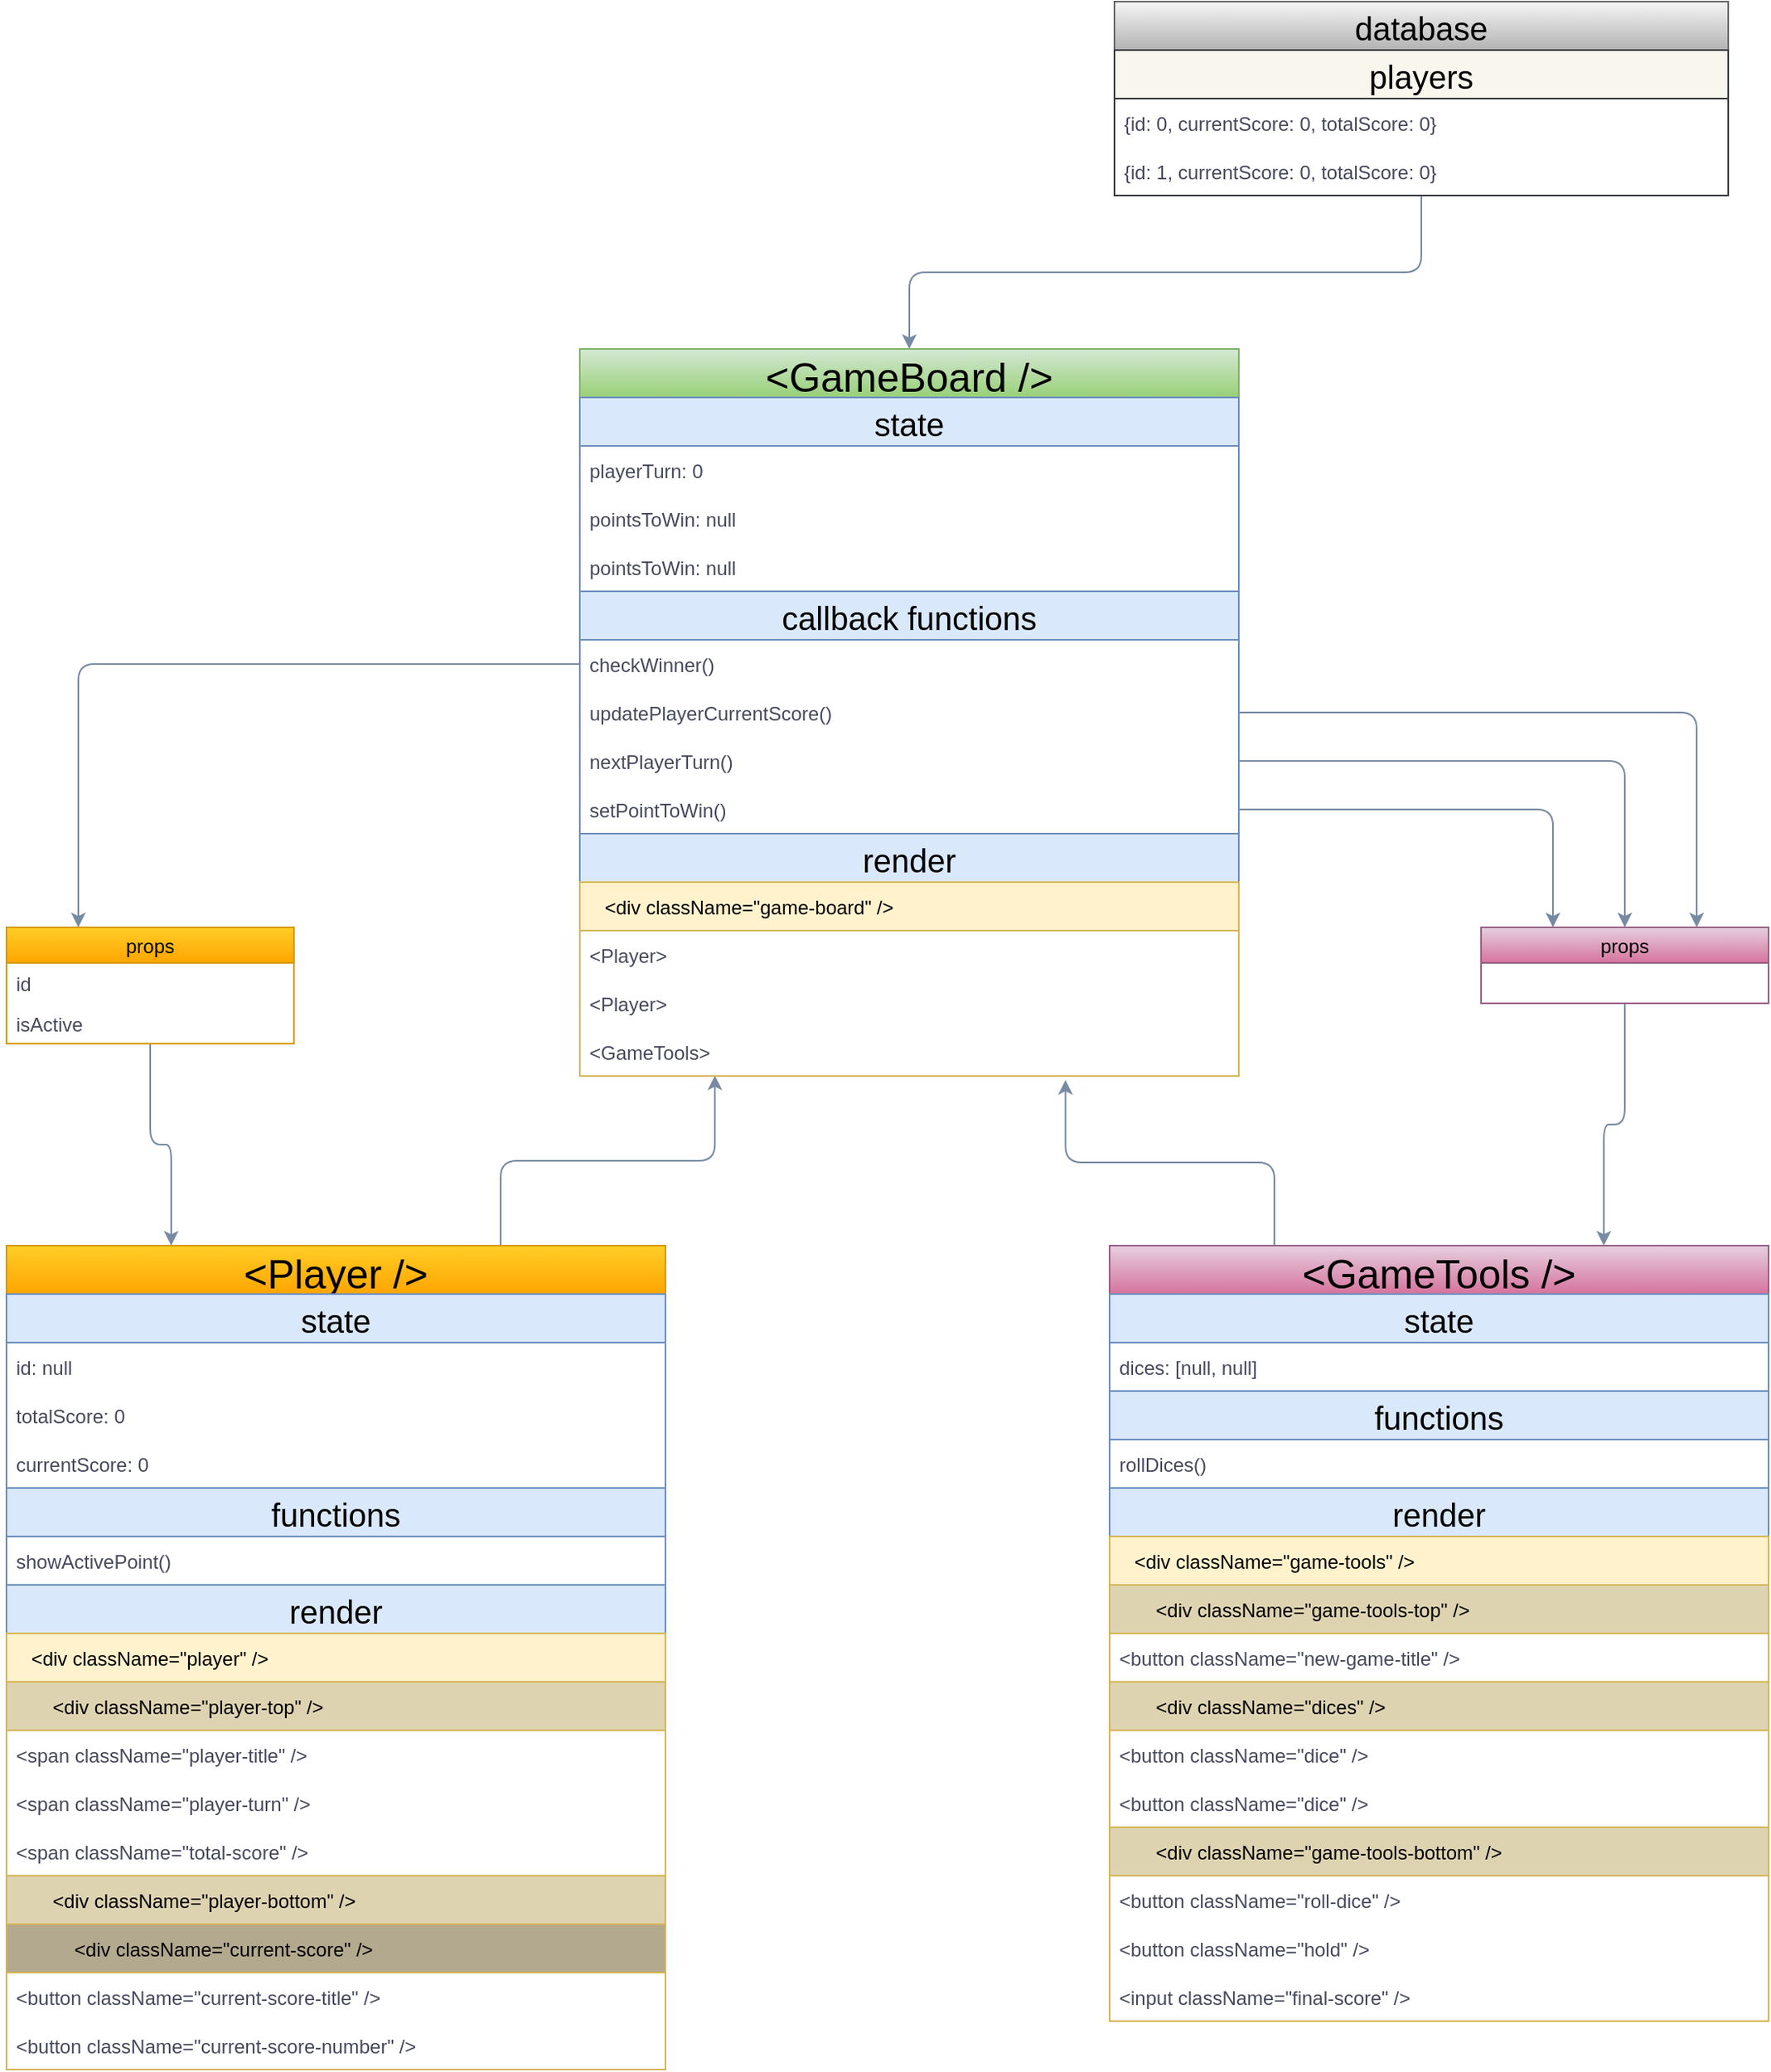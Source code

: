 <mxfile version="15.9.6" type="github">
  <diagram id="LLFjFS0imtfJhxgkr9Xb" name="Page-1">
    <mxGraphModel dx="3631" dy="2726" grid="0" gridSize="10" guides="1" tooltips="1" connect="1" arrows="1" fold="1" page="0" pageScale="1" pageWidth="850" pageHeight="1100" math="0" shadow="0">
      <root>
        <mxCell id="0" />
        <mxCell id="1" parent="0" />
        <mxCell id="cvQm_BtGMacaFVqX-ueh-114" style="edgeStyle=elbowEdgeStyle;rounded=1;sketch=0;orthogonalLoop=1;jettySize=auto;elbow=vertical;html=1;shadow=0;fontSize=12;fontColor=#46495D;strokeColor=#788AA3;exitX=0.25;exitY=0;exitDx=0;exitDy=0;entryX=0.737;entryY=1.083;entryDx=0;entryDy=0;entryPerimeter=0;" edge="1" parent="1" source="cvQm_BtGMacaFVqX-ueh-360" target="cvQm_BtGMacaFVqX-ueh-318">
          <mxGeometry relative="1" as="geometry">
            <mxPoint x="-581.5" y="-734.0" as="sourcePoint" />
            <mxPoint x="-733.5" y="-887" as="targetPoint" />
          </mxGeometry>
        </mxCell>
        <mxCell id="cvQm_BtGMacaFVqX-ueh-125" style="edgeStyle=orthogonalEdgeStyle;rounded=1;sketch=0;orthogonalLoop=1;jettySize=auto;html=1;entryX=0.75;entryY=0;entryDx=0;entryDy=0;shadow=0;fontSize=12;fontColor=#46495D;elbow=vertical;strokeColor=#788AA3;exitX=0.5;exitY=1;exitDx=0;exitDy=0;" edge="1" parent="1" source="cvQm_BtGMacaFVqX-ueh-249" target="cvQm_BtGMacaFVqX-ueh-360">
          <mxGeometry relative="1" as="geometry">
            <mxPoint x="-408.478" y="-835.0" as="sourcePoint" />
            <mxPoint x="-280.5" y="-734.0" as="targetPoint" />
          </mxGeometry>
        </mxCell>
        <mxCell id="cvQm_BtGMacaFVqX-ueh-321" style="edgeStyle=orthogonalEdgeStyle;curved=0;rounded=1;sketch=0;orthogonalLoop=1;jettySize=auto;html=1;entryX=0.205;entryY=0.99;entryDx=0;entryDy=0;entryPerimeter=0;fontSize=25;fontColor=#46495D;strokeColor=#788AA3;fillColor=#B2C9AB;exitX=0.75;exitY=0;exitDx=0;exitDy=0;" edge="1" parent="1" source="cvQm_BtGMacaFVqX-ueh-323" target="cvQm_BtGMacaFVqX-ueh-318">
          <mxGeometry relative="1" as="geometry">
            <mxPoint x="-1376" y="-742" as="sourcePoint" />
          </mxGeometry>
        </mxCell>
        <mxCell id="cvQm_BtGMacaFVqX-ueh-249" value="props" style="swimlane;fontStyle=0;childLayout=stackLayout;horizontal=1;startSize=22;horizontalStack=0;resizeParent=1;resizeParentMax=0;resizeLast=0;collapsible=1;marginBottom=0;rounded=0;shadow=0;glass=0;sketch=0;strokeColor=#996185;fillColor=#e6d0de;direction=east;gradientColor=#d5739d;" vertex="1" parent="1">
          <mxGeometry x="-527" y="-942" width="178" height="47" as="geometry">
            <mxRectangle x="-370" y="-1080" width="46" height="22" as="alternateBounds" />
          </mxGeometry>
        </mxCell>
        <mxCell id="cvQm_BtGMacaFVqX-ueh-398" style="edgeStyle=orthogonalEdgeStyle;curved=0;rounded=1;sketch=0;orthogonalLoop=1;jettySize=auto;html=1;entryX=0.25;entryY=0;entryDx=0;entryDy=0;fontSize=25;fontColor=#46495D;strokeColor=#788AA3;fillColor=#B2C9AB;" edge="1" parent="1" source="cvQm_BtGMacaFVqX-ueh-261" target="cvQm_BtGMacaFVqX-ueh-323">
          <mxGeometry relative="1" as="geometry" />
        </mxCell>
        <mxCell id="cvQm_BtGMacaFVqX-ueh-261" value="props" style="swimlane;fontStyle=0;childLayout=stackLayout;horizontal=1;startSize=22;horizontalStack=0;resizeParent=1;resizeParentMax=0;resizeLast=0;collapsible=1;marginBottom=0;rounded=0;shadow=0;glass=0;sketch=0;strokeColor=#d79b00;fillColor=#ffcd28;direction=east;gradientColor=#ffa500;" vertex="1" parent="1">
          <mxGeometry x="-1440" y="-942" width="178" height="72" as="geometry">
            <mxRectangle x="-370" y="-1080" width="46" height="22" as="alternateBounds" />
          </mxGeometry>
        </mxCell>
        <mxCell id="cvQm_BtGMacaFVqX-ueh-264" value="id" style="text;strokeColor=none;fillColor=none;align=left;verticalAlign=middle;spacingLeft=4;spacingRight=4;overflow=hidden;points=[[0,0.5],[1,0.5]];portConstraint=eastwest;rotatable=0;rounded=0;shadow=1;glass=1;sketch=1;fontColor=#46495D;" vertex="1" parent="cvQm_BtGMacaFVqX-ueh-261">
          <mxGeometry y="22" width="178" height="25" as="geometry" />
        </mxCell>
        <mxCell id="cvQm_BtGMacaFVqX-ueh-440" value="isActive" style="text;strokeColor=none;fillColor=none;align=left;verticalAlign=middle;spacingLeft=4;spacingRight=4;overflow=hidden;points=[[0,0.5],[1,0.5]];portConstraint=eastwest;rotatable=0;rounded=0;shadow=1;glass=1;sketch=1;fontColor=#46495D;" vertex="1" parent="cvQm_BtGMacaFVqX-ueh-261">
          <mxGeometry y="47" width="178" height="25" as="geometry" />
        </mxCell>
        <mxCell id="cvQm_BtGMacaFVqX-ueh-300" value="&lt;GameBoard /&gt;" style="swimlane;fontStyle=0;childLayout=stackLayout;horizontal=1;startSize=30;horizontalStack=0;resizeParent=1;resizeParentMax=0;resizeLast=0;collapsible=1;marginBottom=0;rounded=0;shadow=0;glass=0;sketch=0;strokeColor=#82b366;fillColor=#d5e8d4;fontSize=25;gradientColor=#97d077;" vertex="1" parent="1">
          <mxGeometry x="-1085" y="-1300" width="408" height="450" as="geometry">
            <mxRectangle x="-1085" y="-1375" width="286" height="30" as="alternateBounds" />
          </mxGeometry>
        </mxCell>
        <mxCell id="cvQm_BtGMacaFVqX-ueh-285" value="state" style="swimlane;fontStyle=0;childLayout=stackLayout;horizontal=1;startSize=30;horizontalStack=0;resizeParent=1;resizeParentMax=0;resizeLast=0;collapsible=1;marginBottom=0;rounded=0;shadow=0;glass=0;sketch=0;strokeColor=#6c8ebf;fillColor=#dae8fc;fontSize=20;" vertex="1" parent="cvQm_BtGMacaFVqX-ueh-300">
          <mxGeometry y="30" width="408" height="120" as="geometry">
            <mxRectangle y="30" width="408" height="30" as="alternateBounds" />
          </mxGeometry>
        </mxCell>
        <mxCell id="cvQm_BtGMacaFVqX-ueh-286" value="playerTurn: 0" style="text;strokeColor=none;fillColor=none;align=left;verticalAlign=middle;spacingLeft=4;spacingRight=4;overflow=hidden;points=[[0,0.5],[1,0.5]];portConstraint=eastwest;rotatable=0;rounded=0;shadow=0;glass=0;sketch=0;fontColor=#46495D;" vertex="1" parent="cvQm_BtGMacaFVqX-ueh-285">
          <mxGeometry y="30" width="408" height="30" as="geometry" />
        </mxCell>
        <mxCell id="cvQm_BtGMacaFVqX-ueh-289" value="pointsToWin: null" style="text;strokeColor=none;fillColor=none;align=left;verticalAlign=middle;spacingLeft=4;spacingRight=4;overflow=hidden;points=[[0,0.5],[1,0.5]];portConstraint=eastwest;rotatable=0;rounded=0;shadow=0;glass=0;sketch=0;fontColor=#46495D;" vertex="1" parent="cvQm_BtGMacaFVqX-ueh-285">
          <mxGeometry y="60" width="408" height="30" as="geometry" />
        </mxCell>
        <mxCell id="cvQm_BtGMacaFVqX-ueh-441" value="pointsToWin: null" style="text;strokeColor=none;fillColor=none;align=left;verticalAlign=middle;spacingLeft=4;spacingRight=4;overflow=hidden;points=[[0,0.5],[1,0.5]];portConstraint=eastwest;rotatable=0;rounded=0;shadow=0;glass=0;sketch=0;fontColor=#46495D;" vertex="1" parent="cvQm_BtGMacaFVqX-ueh-285">
          <mxGeometry y="90" width="408" height="30" as="geometry" />
        </mxCell>
        <mxCell id="cvQm_BtGMacaFVqX-ueh-305" value="callback functions" style="swimlane;fontStyle=0;childLayout=stackLayout;horizontal=1;startSize=30;horizontalStack=0;resizeParent=1;resizeParentMax=0;resizeLast=0;collapsible=1;marginBottom=0;rounded=0;shadow=0;glass=0;sketch=0;strokeColor=#6c8ebf;fillColor=#dae8fc;fontSize=20;" vertex="1" parent="cvQm_BtGMacaFVqX-ueh-300">
          <mxGeometry y="150" width="408" height="150" as="geometry">
            <mxRectangle y="180" width="408" height="30" as="alternateBounds" />
          </mxGeometry>
        </mxCell>
        <mxCell id="cvQm_BtGMacaFVqX-ueh-306" value="checkWinner()" style="text;strokeColor=none;fillColor=none;align=left;verticalAlign=middle;spacingLeft=4;spacingRight=4;overflow=hidden;points=[[0,0.5],[1,0.5]];portConstraint=eastwest;rotatable=0;rounded=0;shadow=0;glass=0;sketch=0;fontColor=#46495D;" vertex="1" parent="cvQm_BtGMacaFVqX-ueh-305">
          <mxGeometry y="30" width="408" height="30" as="geometry" />
        </mxCell>
        <mxCell id="cvQm_BtGMacaFVqX-ueh-307" value="updatePlayerCurrentScore()" style="text;strokeColor=none;fillColor=none;align=left;verticalAlign=middle;spacingLeft=4;spacingRight=4;overflow=hidden;points=[[0,0.5],[1,0.5]];portConstraint=eastwest;rotatable=0;rounded=0;shadow=0;glass=0;sketch=0;fontColor=#46495D;" vertex="1" parent="cvQm_BtGMacaFVqX-ueh-305">
          <mxGeometry y="60" width="408" height="30" as="geometry" />
        </mxCell>
        <mxCell id="cvQm_BtGMacaFVqX-ueh-308" value="nextPlayerTurn()" style="text;strokeColor=none;fillColor=none;align=left;verticalAlign=middle;spacingLeft=4;spacingRight=4;overflow=hidden;points=[[0,0.5],[1,0.5]];portConstraint=eastwest;rotatable=0;rounded=0;shadow=0;glass=0;sketch=0;fontColor=#46495D;" vertex="1" parent="cvQm_BtGMacaFVqX-ueh-305">
          <mxGeometry y="90" width="408" height="30" as="geometry" />
        </mxCell>
        <mxCell id="cvQm_BtGMacaFVqX-ueh-309" value="setPointToWin()" style="text;strokeColor=none;fillColor=none;align=left;verticalAlign=middle;spacingLeft=4;spacingRight=4;overflow=hidden;points=[[0,0.5],[1,0.5]];portConstraint=eastwest;rotatable=0;rounded=0;shadow=0;glass=0;sketch=0;fontColor=#46495D;" vertex="1" parent="cvQm_BtGMacaFVqX-ueh-305">
          <mxGeometry y="120" width="408" height="30" as="geometry" />
        </mxCell>
        <mxCell id="cvQm_BtGMacaFVqX-ueh-315" value="render" style="swimlane;fontStyle=0;childLayout=stackLayout;horizontal=1;startSize=30;horizontalStack=0;resizeParent=1;resizeParentMax=0;resizeLast=0;collapsible=1;marginBottom=0;rounded=0;shadow=0;glass=0;sketch=0;strokeColor=#6c8ebf;fillColor=#dae8fc;fontSize=20;" vertex="1" parent="cvQm_BtGMacaFVqX-ueh-300">
          <mxGeometry y="300" width="408" height="150" as="geometry">
            <mxRectangle y="330" width="408" height="30" as="alternateBounds" />
          </mxGeometry>
        </mxCell>
        <mxCell id="cvQm_BtGMacaFVqX-ueh-310" value="    &lt;div className=&quot;game-board&quot; /&gt;" style="swimlane;fontStyle=0;childLayout=stackLayout;horizontal=1;startSize=30;horizontalStack=0;resizeParent=1;resizeParentMax=0;resizeLast=0;collapsible=1;marginBottom=0;rounded=0;shadow=0;glass=0;sketch=0;strokeColor=#d6b656;fillColor=#fff2cc;fontSize=12;align=left;" vertex="1" parent="cvQm_BtGMacaFVqX-ueh-315">
          <mxGeometry y="30" width="408" height="120" as="geometry">
            <mxRectangle y="30" width="408" height="30" as="alternateBounds" />
          </mxGeometry>
        </mxCell>
        <mxCell id="cvQm_BtGMacaFVqX-ueh-316" value="&lt;Player&gt;" style="text;strokeColor=none;fillColor=none;align=left;verticalAlign=middle;spacingLeft=4;spacingRight=4;overflow=hidden;points=[[0,0.5],[1,0.5]];portConstraint=eastwest;rotatable=0;rounded=0;shadow=0;glass=0;sketch=0;fontColor=#46495D;" vertex="1" parent="cvQm_BtGMacaFVqX-ueh-310">
          <mxGeometry y="30" width="408" height="30" as="geometry" />
        </mxCell>
        <mxCell id="cvQm_BtGMacaFVqX-ueh-317" value="&lt;Player&gt;" style="text;strokeColor=none;fillColor=none;align=left;verticalAlign=middle;spacingLeft=4;spacingRight=4;overflow=hidden;points=[[0,0.5],[1,0.5]];portConstraint=eastwest;rotatable=0;rounded=0;shadow=0;glass=0;sketch=0;fontColor=#46495D;" vertex="1" parent="cvQm_BtGMacaFVqX-ueh-310">
          <mxGeometry y="60" width="408" height="30" as="geometry" />
        </mxCell>
        <mxCell id="cvQm_BtGMacaFVqX-ueh-318" value="&lt;GameTools&gt;" style="text;strokeColor=none;fillColor=none;align=left;verticalAlign=middle;spacingLeft=4;spacingRight=4;overflow=hidden;points=[[0,0.5],[1,0.5]];portConstraint=eastwest;rotatable=0;rounded=0;shadow=0;glass=0;sketch=0;fontColor=#46495D;" vertex="1" parent="cvQm_BtGMacaFVqX-ueh-310">
          <mxGeometry y="90" width="408" height="30" as="geometry" />
        </mxCell>
        <mxCell id="cvQm_BtGMacaFVqX-ueh-323" value="&lt;Player /&gt;" style="swimlane;fontStyle=0;childLayout=stackLayout;horizontal=1;startSize=30;horizontalStack=0;resizeParent=1;resizeParentMax=0;resizeLast=0;collapsible=1;marginBottom=0;rounded=0;shadow=0;glass=0;sketch=0;strokeColor=#d79b00;fillColor=#ffcd28;fontSize=25;gradientColor=#ffa500;" vertex="1" parent="1">
          <mxGeometry x="-1440" y="-745" width="408" height="510" as="geometry">
            <mxRectangle x="-1085" y="-1375" width="286" height="30" as="alternateBounds" />
          </mxGeometry>
        </mxCell>
        <mxCell id="cvQm_BtGMacaFVqX-ueh-324" value="state" style="swimlane;fontStyle=0;childLayout=stackLayout;horizontal=1;startSize=30;horizontalStack=0;resizeParent=1;resizeParentMax=0;resizeLast=0;collapsible=1;marginBottom=0;rounded=0;shadow=0;glass=0;sketch=0;strokeColor=#6c8ebf;fillColor=#dae8fc;fontSize=20;" vertex="1" parent="cvQm_BtGMacaFVqX-ueh-323">
          <mxGeometry y="30" width="408" height="120" as="geometry">
            <mxRectangle y="30" width="408" height="30" as="alternateBounds" />
          </mxGeometry>
        </mxCell>
        <mxCell id="cvQm_BtGMacaFVqX-ueh-399" value="id: null" style="text;strokeColor=none;fillColor=none;align=left;verticalAlign=middle;spacingLeft=4;spacingRight=4;overflow=hidden;points=[[0,0.5],[1,0.5]];portConstraint=eastwest;rotatable=0;rounded=0;shadow=0;glass=0;sketch=0;fontColor=#46495D;" vertex="1" parent="cvQm_BtGMacaFVqX-ueh-324">
          <mxGeometry y="30" width="408" height="30" as="geometry" />
        </mxCell>
        <mxCell id="cvQm_BtGMacaFVqX-ueh-326" value="totalScore: 0" style="text;strokeColor=none;fillColor=none;align=left;verticalAlign=middle;spacingLeft=4;spacingRight=4;overflow=hidden;points=[[0,0.5],[1,0.5]];portConstraint=eastwest;rotatable=0;rounded=0;shadow=0;glass=0;sketch=0;fontColor=#46495D;" vertex="1" parent="cvQm_BtGMacaFVqX-ueh-324">
          <mxGeometry y="60" width="408" height="30" as="geometry" />
        </mxCell>
        <mxCell id="cvQm_BtGMacaFVqX-ueh-327" value="currentScore: 0" style="text;strokeColor=none;fillColor=none;align=left;verticalAlign=middle;spacingLeft=4;spacingRight=4;overflow=hidden;points=[[0,0.5],[1,0.5]];portConstraint=eastwest;rotatable=0;rounded=0;shadow=0;glass=0;sketch=0;fontColor=#46495D;" vertex="1" parent="cvQm_BtGMacaFVqX-ueh-324">
          <mxGeometry y="90" width="408" height="30" as="geometry" />
        </mxCell>
        <mxCell id="cvQm_BtGMacaFVqX-ueh-400" value="functions" style="swimlane;fontStyle=0;childLayout=stackLayout;horizontal=1;startSize=30;horizontalStack=0;resizeParent=1;resizeParentMax=0;resizeLast=0;collapsible=1;marginBottom=0;rounded=0;shadow=0;glass=0;sketch=0;strokeColor=#6c8ebf;fillColor=#dae8fc;fontSize=20;" vertex="1" parent="cvQm_BtGMacaFVqX-ueh-323">
          <mxGeometry y="150" width="408" height="60" as="geometry">
            <mxRectangle y="150" width="408" height="30" as="alternateBounds" />
          </mxGeometry>
        </mxCell>
        <mxCell id="cvQm_BtGMacaFVqX-ueh-401" value="showActivePoint()" style="text;strokeColor=none;fillColor=none;align=left;verticalAlign=middle;spacingLeft=4;spacingRight=4;overflow=hidden;points=[[0,0.5],[1,0.5]];portConstraint=eastwest;rotatable=0;rounded=0;shadow=0;glass=0;sketch=0;fontColor=#46495D;" vertex="1" parent="cvQm_BtGMacaFVqX-ueh-400">
          <mxGeometry y="30" width="408" height="30" as="geometry" />
        </mxCell>
        <mxCell id="cvQm_BtGMacaFVqX-ueh-333" value="render" style="swimlane;fontStyle=0;childLayout=stackLayout;horizontal=1;startSize=30;horizontalStack=0;resizeParent=1;resizeParentMax=0;resizeLast=0;collapsible=1;marginBottom=0;rounded=0;shadow=0;glass=0;sketch=0;strokeColor=#6c8ebf;fillColor=#dae8fc;fontSize=20;" vertex="1" parent="cvQm_BtGMacaFVqX-ueh-323">
          <mxGeometry y="210" width="408" height="300" as="geometry">
            <mxRectangle y="210" width="408" height="30" as="alternateBounds" />
          </mxGeometry>
        </mxCell>
        <mxCell id="cvQm_BtGMacaFVqX-ueh-334" value="    &lt;div className=&quot;player&quot; /&gt;" style="swimlane;fontStyle=0;childLayout=stackLayout;horizontal=1;startSize=30;horizontalStack=0;resizeParent=1;resizeParentMax=0;resizeLast=0;collapsible=1;marginBottom=0;rounded=0;shadow=0;glass=0;sketch=0;strokeColor=#d6b656;fillColor=#fff2cc;fontSize=12;align=left;" vertex="1" parent="cvQm_BtGMacaFVqX-ueh-333">
          <mxGeometry y="30" width="408" height="270" as="geometry">
            <mxRectangle y="30" width="408" height="30" as="alternateBounds" />
          </mxGeometry>
        </mxCell>
        <mxCell id="cvQm_BtGMacaFVqX-ueh-344" value="        &lt;div className=&quot;player-top&quot; /&gt;" style="swimlane;fontStyle=0;childLayout=stackLayout;horizontal=1;startSize=30;horizontalStack=0;resizeParent=1;resizeParentMax=0;resizeLast=0;collapsible=1;marginBottom=0;rounded=0;shadow=0;glass=0;sketch=0;strokeColor=#d6b656;fillColor=#DED3B1;fontSize=12;align=left;" vertex="1" parent="cvQm_BtGMacaFVqX-ueh-334">
          <mxGeometry y="30" width="408" height="120" as="geometry">
            <mxRectangle y="30" width="408" height="30" as="alternateBounds" />
          </mxGeometry>
        </mxCell>
        <mxCell id="cvQm_BtGMacaFVqX-ueh-345" value="&lt;span className=&quot;player-title&quot; /&gt;" style="text;strokeColor=none;fillColor=none;align=left;verticalAlign=middle;spacingLeft=4;spacingRight=4;overflow=hidden;points=[[0,0.5],[1,0.5]];portConstraint=eastwest;rotatable=0;rounded=0;shadow=0;glass=0;sketch=0;fontColor=#46495D;" vertex="1" parent="cvQm_BtGMacaFVqX-ueh-344">
          <mxGeometry y="30" width="408" height="30" as="geometry" />
        </mxCell>
        <mxCell id="cvQm_BtGMacaFVqX-ueh-346" value="&lt;span className=&quot;player-turn&quot; /&gt;" style="text;strokeColor=none;fillColor=none;align=left;verticalAlign=middle;spacingLeft=4;spacingRight=4;overflow=hidden;points=[[0,0.5],[1,0.5]];portConstraint=eastwest;rotatable=0;rounded=0;shadow=0;glass=0;sketch=0;fontColor=#46495D;" vertex="1" parent="cvQm_BtGMacaFVqX-ueh-344">
          <mxGeometry y="60" width="408" height="30" as="geometry" />
        </mxCell>
        <mxCell id="cvQm_BtGMacaFVqX-ueh-347" value="&lt;span className=&quot;total-score&quot; /&gt;" style="text;strokeColor=none;fillColor=none;align=left;verticalAlign=middle;spacingLeft=4;spacingRight=4;overflow=hidden;points=[[0,0.5],[1,0.5]];portConstraint=eastwest;rotatable=0;rounded=0;shadow=0;glass=0;sketch=0;fontColor=#46495D;" vertex="1" parent="cvQm_BtGMacaFVqX-ueh-344">
          <mxGeometry y="90" width="408" height="30" as="geometry" />
        </mxCell>
        <mxCell id="cvQm_BtGMacaFVqX-ueh-352" value="        &lt;div className=&quot;player-bottom&quot; /&gt;" style="swimlane;fontStyle=0;childLayout=stackLayout;horizontal=1;startSize=30;horizontalStack=0;resizeParent=1;resizeParentMax=0;resizeLast=0;collapsible=1;marginBottom=0;rounded=0;shadow=0;glass=0;sketch=0;strokeColor=#d6b656;fillColor=#DED3B1;fontSize=12;align=left;" vertex="1" parent="cvQm_BtGMacaFVqX-ueh-334">
          <mxGeometry y="150" width="408" height="120" as="geometry">
            <mxRectangle y="30" width="408" height="30" as="alternateBounds" />
          </mxGeometry>
        </mxCell>
        <mxCell id="cvQm_BtGMacaFVqX-ueh-356" value="            &lt;div className=&quot;current-score&quot; /&gt;" style="swimlane;fontStyle=0;childLayout=stackLayout;horizontal=1;startSize=30;horizontalStack=0;resizeParent=1;resizeParentMax=0;resizeLast=0;collapsible=1;marginBottom=0;rounded=0;shadow=0;glass=0;sketch=0;strokeColor=#d6b656;fillColor=#B3A98E;fontSize=12;align=left;" vertex="1" parent="cvQm_BtGMacaFVqX-ueh-352">
          <mxGeometry y="30" width="408" height="90" as="geometry">
            <mxRectangle y="30" width="408" height="30" as="alternateBounds" />
          </mxGeometry>
        </mxCell>
        <mxCell id="cvQm_BtGMacaFVqX-ueh-357" value="&lt;button className=&quot;current-score-title&quot; /&gt;" style="text;strokeColor=none;fillColor=none;align=left;verticalAlign=middle;spacingLeft=4;spacingRight=4;overflow=hidden;points=[[0,0.5],[1,0.5]];portConstraint=eastwest;rotatable=0;rounded=0;shadow=0;glass=0;sketch=0;fontColor=#46495D;" vertex="1" parent="cvQm_BtGMacaFVqX-ueh-356">
          <mxGeometry y="30" width="408" height="30" as="geometry" />
        </mxCell>
        <mxCell id="cvQm_BtGMacaFVqX-ueh-358" value="&lt;button className=&quot;current-score-number&quot; /&gt;" style="text;strokeColor=none;fillColor=none;align=left;verticalAlign=middle;spacingLeft=4;spacingRight=4;overflow=hidden;points=[[0,0.5],[1,0.5]];portConstraint=eastwest;rotatable=0;rounded=0;shadow=0;glass=0;sketch=0;fontColor=#46495D;" vertex="1" parent="cvQm_BtGMacaFVqX-ueh-356">
          <mxGeometry y="60" width="408" height="30" as="geometry" />
        </mxCell>
        <mxCell id="cvQm_BtGMacaFVqX-ueh-360" value="&lt;GameTools /&gt;" style="swimlane;fontStyle=0;childLayout=stackLayout;horizontal=1;startSize=30;horizontalStack=0;resizeParent=1;resizeParentMax=0;resizeLast=0;collapsible=1;marginBottom=0;rounded=0;shadow=0;glass=0;sketch=0;strokeColor=#996185;fillColor=#e6d0de;fontSize=25;gradientColor=#d5739d;" vertex="1" parent="1">
          <mxGeometry x="-757" y="-745" width="408" height="480" as="geometry">
            <mxRectangle x="-1085" y="-1375" width="286" height="30" as="alternateBounds" />
          </mxGeometry>
        </mxCell>
        <mxCell id="cvQm_BtGMacaFVqX-ueh-361" value="state" style="swimlane;fontStyle=0;childLayout=stackLayout;horizontal=1;startSize=30;horizontalStack=0;resizeParent=1;resizeParentMax=0;resizeLast=0;collapsible=1;marginBottom=0;rounded=0;shadow=0;glass=0;sketch=0;strokeColor=#6c8ebf;fillColor=#dae8fc;fontSize=20;" vertex="1" parent="cvQm_BtGMacaFVqX-ueh-360">
          <mxGeometry y="30" width="408" height="60" as="geometry">
            <mxRectangle y="30" width="408" height="30" as="alternateBounds" />
          </mxGeometry>
        </mxCell>
        <mxCell id="cvQm_BtGMacaFVqX-ueh-362" value="dices: [null, null]" style="text;strokeColor=none;fillColor=none;align=left;verticalAlign=middle;spacingLeft=4;spacingRight=4;overflow=hidden;points=[[0,0.5],[1,0.5]];portConstraint=eastwest;rotatable=0;rounded=0;shadow=0;glass=0;sketch=0;fontColor=#46495D;" vertex="1" parent="cvQm_BtGMacaFVqX-ueh-361">
          <mxGeometry y="30" width="408" height="30" as="geometry" />
        </mxCell>
        <mxCell id="cvQm_BtGMacaFVqX-ueh-365" value="functions" style="swimlane;fontStyle=0;childLayout=stackLayout;horizontal=1;startSize=30;horizontalStack=0;resizeParent=1;resizeParentMax=0;resizeLast=0;collapsible=1;marginBottom=0;rounded=0;shadow=0;glass=0;sketch=0;strokeColor=#6c8ebf;fillColor=#dae8fc;fontSize=20;" vertex="1" parent="cvQm_BtGMacaFVqX-ueh-360">
          <mxGeometry y="90" width="408" height="60" as="geometry">
            <mxRectangle y="180" width="408" height="30" as="alternateBounds" />
          </mxGeometry>
        </mxCell>
        <mxCell id="cvQm_BtGMacaFVqX-ueh-366" value="rollDices()" style="text;strokeColor=none;fillColor=none;align=left;verticalAlign=middle;spacingLeft=4;spacingRight=4;overflow=hidden;points=[[0,0.5],[1,0.5]];portConstraint=eastwest;rotatable=0;rounded=0;shadow=0;glass=0;sketch=0;fontColor=#46495D;" vertex="1" parent="cvQm_BtGMacaFVqX-ueh-365">
          <mxGeometry y="30" width="408" height="30" as="geometry" />
        </mxCell>
        <mxCell id="cvQm_BtGMacaFVqX-ueh-370" value="render" style="swimlane;fontStyle=0;childLayout=stackLayout;horizontal=1;startSize=30;horizontalStack=0;resizeParent=1;resizeParentMax=0;resizeLast=0;collapsible=1;marginBottom=0;rounded=0;shadow=0;glass=0;sketch=0;strokeColor=#6c8ebf;fillColor=#dae8fc;fontSize=20;" vertex="1" parent="cvQm_BtGMacaFVqX-ueh-360">
          <mxGeometry y="150" width="408" height="330" as="geometry">
            <mxRectangle y="330" width="408" height="30" as="alternateBounds" />
          </mxGeometry>
        </mxCell>
        <mxCell id="cvQm_BtGMacaFVqX-ueh-371" value="    &lt;div className=&quot;game-tools&quot; /&gt;" style="swimlane;fontStyle=0;childLayout=stackLayout;horizontal=1;startSize=30;horizontalStack=0;resizeParent=1;resizeParentMax=0;resizeLast=0;collapsible=1;marginBottom=0;rounded=0;shadow=0;glass=0;sketch=0;strokeColor=#d6b656;fillColor=#fff2cc;fontSize=12;align=left;" vertex="1" parent="cvQm_BtGMacaFVqX-ueh-370">
          <mxGeometry y="30" width="408" height="300" as="geometry">
            <mxRectangle y="30" width="408" height="30" as="alternateBounds" />
          </mxGeometry>
        </mxCell>
        <mxCell id="cvQm_BtGMacaFVqX-ueh-389" value="        &lt;div className=&quot;game-tools-top&quot; /&gt;" style="swimlane;fontStyle=0;childLayout=stackLayout;horizontal=1;startSize=30;horizontalStack=0;resizeParent=1;resizeParentMax=0;resizeLast=0;collapsible=1;marginBottom=0;rounded=0;shadow=0;glass=0;sketch=0;strokeColor=#d6b656;fillColor=#DED3B1;fontSize=12;align=left;" vertex="1" parent="cvQm_BtGMacaFVqX-ueh-371">
          <mxGeometry y="30" width="408" height="60" as="geometry">
            <mxRectangle y="30" width="408" height="30" as="alternateBounds" />
          </mxGeometry>
        </mxCell>
        <mxCell id="cvQm_BtGMacaFVqX-ueh-390" value="&lt;button className=&quot;new-game-title&quot; /&gt;" style="text;strokeColor=none;fillColor=none;align=left;verticalAlign=middle;spacingLeft=4;spacingRight=4;overflow=hidden;points=[[0,0.5],[1,0.5]];portConstraint=eastwest;rotatable=0;rounded=0;shadow=0;glass=0;sketch=0;fontColor=#46495D;" vertex="1" parent="cvQm_BtGMacaFVqX-ueh-389">
          <mxGeometry y="30" width="408" height="30" as="geometry" />
        </mxCell>
        <mxCell id="cvQm_BtGMacaFVqX-ueh-372" value="        &lt;div className=&quot;dices&quot; /&gt;" style="swimlane;fontStyle=0;childLayout=stackLayout;horizontal=1;startSize=30;horizontalStack=0;resizeParent=1;resizeParentMax=0;resizeLast=0;collapsible=1;marginBottom=0;rounded=0;shadow=0;glass=0;sketch=0;strokeColor=#d6b656;fillColor=#DED3B1;fontSize=12;align=left;" vertex="1" parent="cvQm_BtGMacaFVqX-ueh-371">
          <mxGeometry y="90" width="408" height="90" as="geometry">
            <mxRectangle y="30" width="408" height="30" as="alternateBounds" />
          </mxGeometry>
        </mxCell>
        <mxCell id="cvQm_BtGMacaFVqX-ueh-373" value="&lt;button className=&quot;dice&quot; /&gt;" style="text;strokeColor=none;fillColor=none;align=left;verticalAlign=middle;spacingLeft=4;spacingRight=4;overflow=hidden;points=[[0,0.5],[1,0.5]];portConstraint=eastwest;rotatable=0;rounded=0;shadow=0;glass=0;sketch=0;fontColor=#46495D;" vertex="1" parent="cvQm_BtGMacaFVqX-ueh-372">
          <mxGeometry y="30" width="408" height="30" as="geometry" />
        </mxCell>
        <mxCell id="cvQm_BtGMacaFVqX-ueh-374" value="&lt;button className=&quot;dice&quot; /&gt;" style="text;strokeColor=none;fillColor=none;align=left;verticalAlign=middle;spacingLeft=4;spacingRight=4;overflow=hidden;points=[[0,0.5],[1,0.5]];portConstraint=eastwest;rotatable=0;rounded=0;shadow=0;glass=0;sketch=0;fontColor=#46495D;" vertex="1" parent="cvQm_BtGMacaFVqX-ueh-372">
          <mxGeometry y="60" width="408" height="30" as="geometry" />
        </mxCell>
        <mxCell id="cvQm_BtGMacaFVqX-ueh-376" value="        &lt;div className=&quot;game-tools-bottom&quot; /&gt;" style="swimlane;fontStyle=0;childLayout=stackLayout;horizontal=1;startSize=30;horizontalStack=0;resizeParent=1;resizeParentMax=0;resizeLast=0;collapsible=1;marginBottom=0;rounded=0;shadow=0;glass=0;sketch=0;strokeColor=#d6b656;fillColor=#DED3B1;fontSize=12;align=left;" vertex="1" parent="cvQm_BtGMacaFVqX-ueh-371">
          <mxGeometry y="180" width="408" height="120" as="geometry">
            <mxRectangle y="30" width="408" height="30" as="alternateBounds" />
          </mxGeometry>
        </mxCell>
        <mxCell id="cvQm_BtGMacaFVqX-ueh-396" value="&lt;button className=&quot;roll-dice&quot; /&gt;" style="text;strokeColor=none;fillColor=none;align=left;verticalAlign=middle;spacingLeft=4;spacingRight=4;overflow=hidden;points=[[0,0.5],[1,0.5]];portConstraint=eastwest;rotatable=0;rounded=0;shadow=0;glass=0;sketch=0;fontColor=#46495D;" vertex="1" parent="cvQm_BtGMacaFVqX-ueh-376">
          <mxGeometry y="30" width="408" height="30" as="geometry" />
        </mxCell>
        <mxCell id="cvQm_BtGMacaFVqX-ueh-397" value="&lt;button className=&quot;hold&quot; /&gt;" style="text;strokeColor=none;fillColor=none;align=left;verticalAlign=middle;spacingLeft=4;spacingRight=4;overflow=hidden;points=[[0,0.5],[1,0.5]];portConstraint=eastwest;rotatable=0;rounded=0;shadow=0;glass=0;sketch=0;fontColor=#46495D;" vertex="1" parent="cvQm_BtGMacaFVqX-ueh-376">
          <mxGeometry y="60" width="408" height="30" as="geometry" />
        </mxCell>
        <mxCell id="cvQm_BtGMacaFVqX-ueh-394" value="&lt;input className=&quot;final-score&quot; /&gt;" style="text;strokeColor=none;fillColor=none;align=left;verticalAlign=middle;spacingLeft=4;spacingRight=4;overflow=hidden;points=[[0,0.5],[1,0.5]];portConstraint=eastwest;rotatable=0;rounded=0;shadow=0;glass=0;sketch=0;fontColor=#46495D;" vertex="1" parent="cvQm_BtGMacaFVqX-ueh-376">
          <mxGeometry y="90" width="408" height="30" as="geometry" />
        </mxCell>
        <mxCell id="cvQm_BtGMacaFVqX-ueh-410" style="edgeStyle=orthogonalEdgeStyle;curved=0;rounded=1;sketch=0;orthogonalLoop=1;jettySize=auto;html=1;entryX=0.25;entryY=0;entryDx=0;entryDy=0;fontSize=25;fontColor=#46495D;strokeColor=#788AA3;fillColor=#B2C9AB;" edge="1" parent="1" source="cvQm_BtGMacaFVqX-ueh-306" target="cvQm_BtGMacaFVqX-ueh-261">
          <mxGeometry relative="1" as="geometry" />
        </mxCell>
        <mxCell id="cvQm_BtGMacaFVqX-ueh-411" style="edgeStyle=orthogonalEdgeStyle;curved=0;rounded=1;sketch=0;orthogonalLoop=1;jettySize=auto;html=1;entryX=0.75;entryY=0;entryDx=0;entryDy=0;fontSize=25;fontColor=#46495D;strokeColor=#788AA3;fillColor=#B2C9AB;" edge="1" parent="1" source="cvQm_BtGMacaFVqX-ueh-307" target="cvQm_BtGMacaFVqX-ueh-249">
          <mxGeometry relative="1" as="geometry" />
        </mxCell>
        <mxCell id="cvQm_BtGMacaFVqX-ueh-412" style="edgeStyle=orthogonalEdgeStyle;curved=0;rounded=1;sketch=0;orthogonalLoop=1;jettySize=auto;html=1;fontSize=25;fontColor=#46495D;strokeColor=#788AA3;fillColor=#B2C9AB;" edge="1" parent="1" source="cvQm_BtGMacaFVqX-ueh-308" target="cvQm_BtGMacaFVqX-ueh-249">
          <mxGeometry relative="1" as="geometry" />
        </mxCell>
        <mxCell id="cvQm_BtGMacaFVqX-ueh-413" style="edgeStyle=orthogonalEdgeStyle;curved=0;rounded=1;sketch=0;orthogonalLoop=1;jettySize=auto;html=1;entryX=0.25;entryY=0;entryDx=0;entryDy=0;fontSize=25;fontColor=#46495D;strokeColor=#788AA3;fillColor=#B2C9AB;" edge="1" parent="1" source="cvQm_BtGMacaFVqX-ueh-309" target="cvQm_BtGMacaFVqX-ueh-249">
          <mxGeometry relative="1" as="geometry" />
        </mxCell>
        <mxCell id="cvQm_BtGMacaFVqX-ueh-439" style="edgeStyle=orthogonalEdgeStyle;curved=0;rounded=1;sketch=0;orthogonalLoop=1;jettySize=auto;html=1;entryX=0.5;entryY=0;entryDx=0;entryDy=0;fontSize=25;fontColor=#46495D;strokeColor=#788AA3;fillColor=#B2C9AB;" edge="1" parent="1" source="cvQm_BtGMacaFVqX-ueh-429" target="cvQm_BtGMacaFVqX-ueh-300">
          <mxGeometry relative="1" as="geometry" />
        </mxCell>
        <mxCell id="cvQm_BtGMacaFVqX-ueh-429" value="database" style="swimlane;fontStyle=0;childLayout=stackLayout;horizontal=1;startSize=30;horizontalStack=0;resizeParent=1;resizeParentMax=0;resizeLast=0;collapsible=1;marginBottom=0;rounded=0;shadow=0;glass=0;sketch=0;strokeColor=#666666;fillColor=#f5f5f5;fontSize=20;gradientColor=#b3b3b3;" vertex="1" parent="1">
          <mxGeometry x="-754" y="-1515" width="380" height="120" as="geometry">
            <mxRectangle y="330" width="408" height="30" as="alternateBounds" />
          </mxGeometry>
        </mxCell>
        <mxCell id="cvQm_BtGMacaFVqX-ueh-444" value="players" style="swimlane;fontStyle=0;childLayout=stackLayout;horizontal=1;startSize=30;horizontalStack=0;resizeParent=1;resizeParentMax=0;resizeLast=0;collapsible=1;marginBottom=0;rounded=0;shadow=0;glass=0;sketch=0;strokeColor=#36393d;fillColor=#f9f7ed;fontSize=20;" vertex="1" parent="cvQm_BtGMacaFVqX-ueh-429">
          <mxGeometry y="30" width="380" height="90" as="geometry">
            <mxRectangle y="30" width="380" height="30" as="alternateBounds" />
          </mxGeometry>
        </mxCell>
        <mxCell id="cvQm_BtGMacaFVqX-ueh-445" value="{id: 0, currentScore: 0, totalScore: 0}" style="text;strokeColor=none;fillColor=none;align=left;verticalAlign=middle;spacingLeft=4;spacingRight=4;overflow=hidden;points=[[0,0.5],[1,0.5]];portConstraint=eastwest;rotatable=0;rounded=0;shadow=0;glass=0;sketch=0;fontColor=#46495D;" vertex="1" parent="cvQm_BtGMacaFVqX-ueh-444">
          <mxGeometry y="30" width="380" height="30" as="geometry" />
        </mxCell>
        <mxCell id="cvQm_BtGMacaFVqX-ueh-446" value="{id: 1, currentScore: 0, totalScore: 0}" style="text;strokeColor=none;fillColor=none;align=left;verticalAlign=middle;spacingLeft=4;spacingRight=4;overflow=hidden;points=[[0,0.5],[1,0.5]];portConstraint=eastwest;rotatable=0;rounded=0;shadow=0;glass=0;sketch=0;fontColor=#46495D;" vertex="1" parent="cvQm_BtGMacaFVqX-ueh-444">
          <mxGeometry y="60" width="380" height="30" as="geometry" />
        </mxCell>
      </root>
    </mxGraphModel>
  </diagram>
</mxfile>
